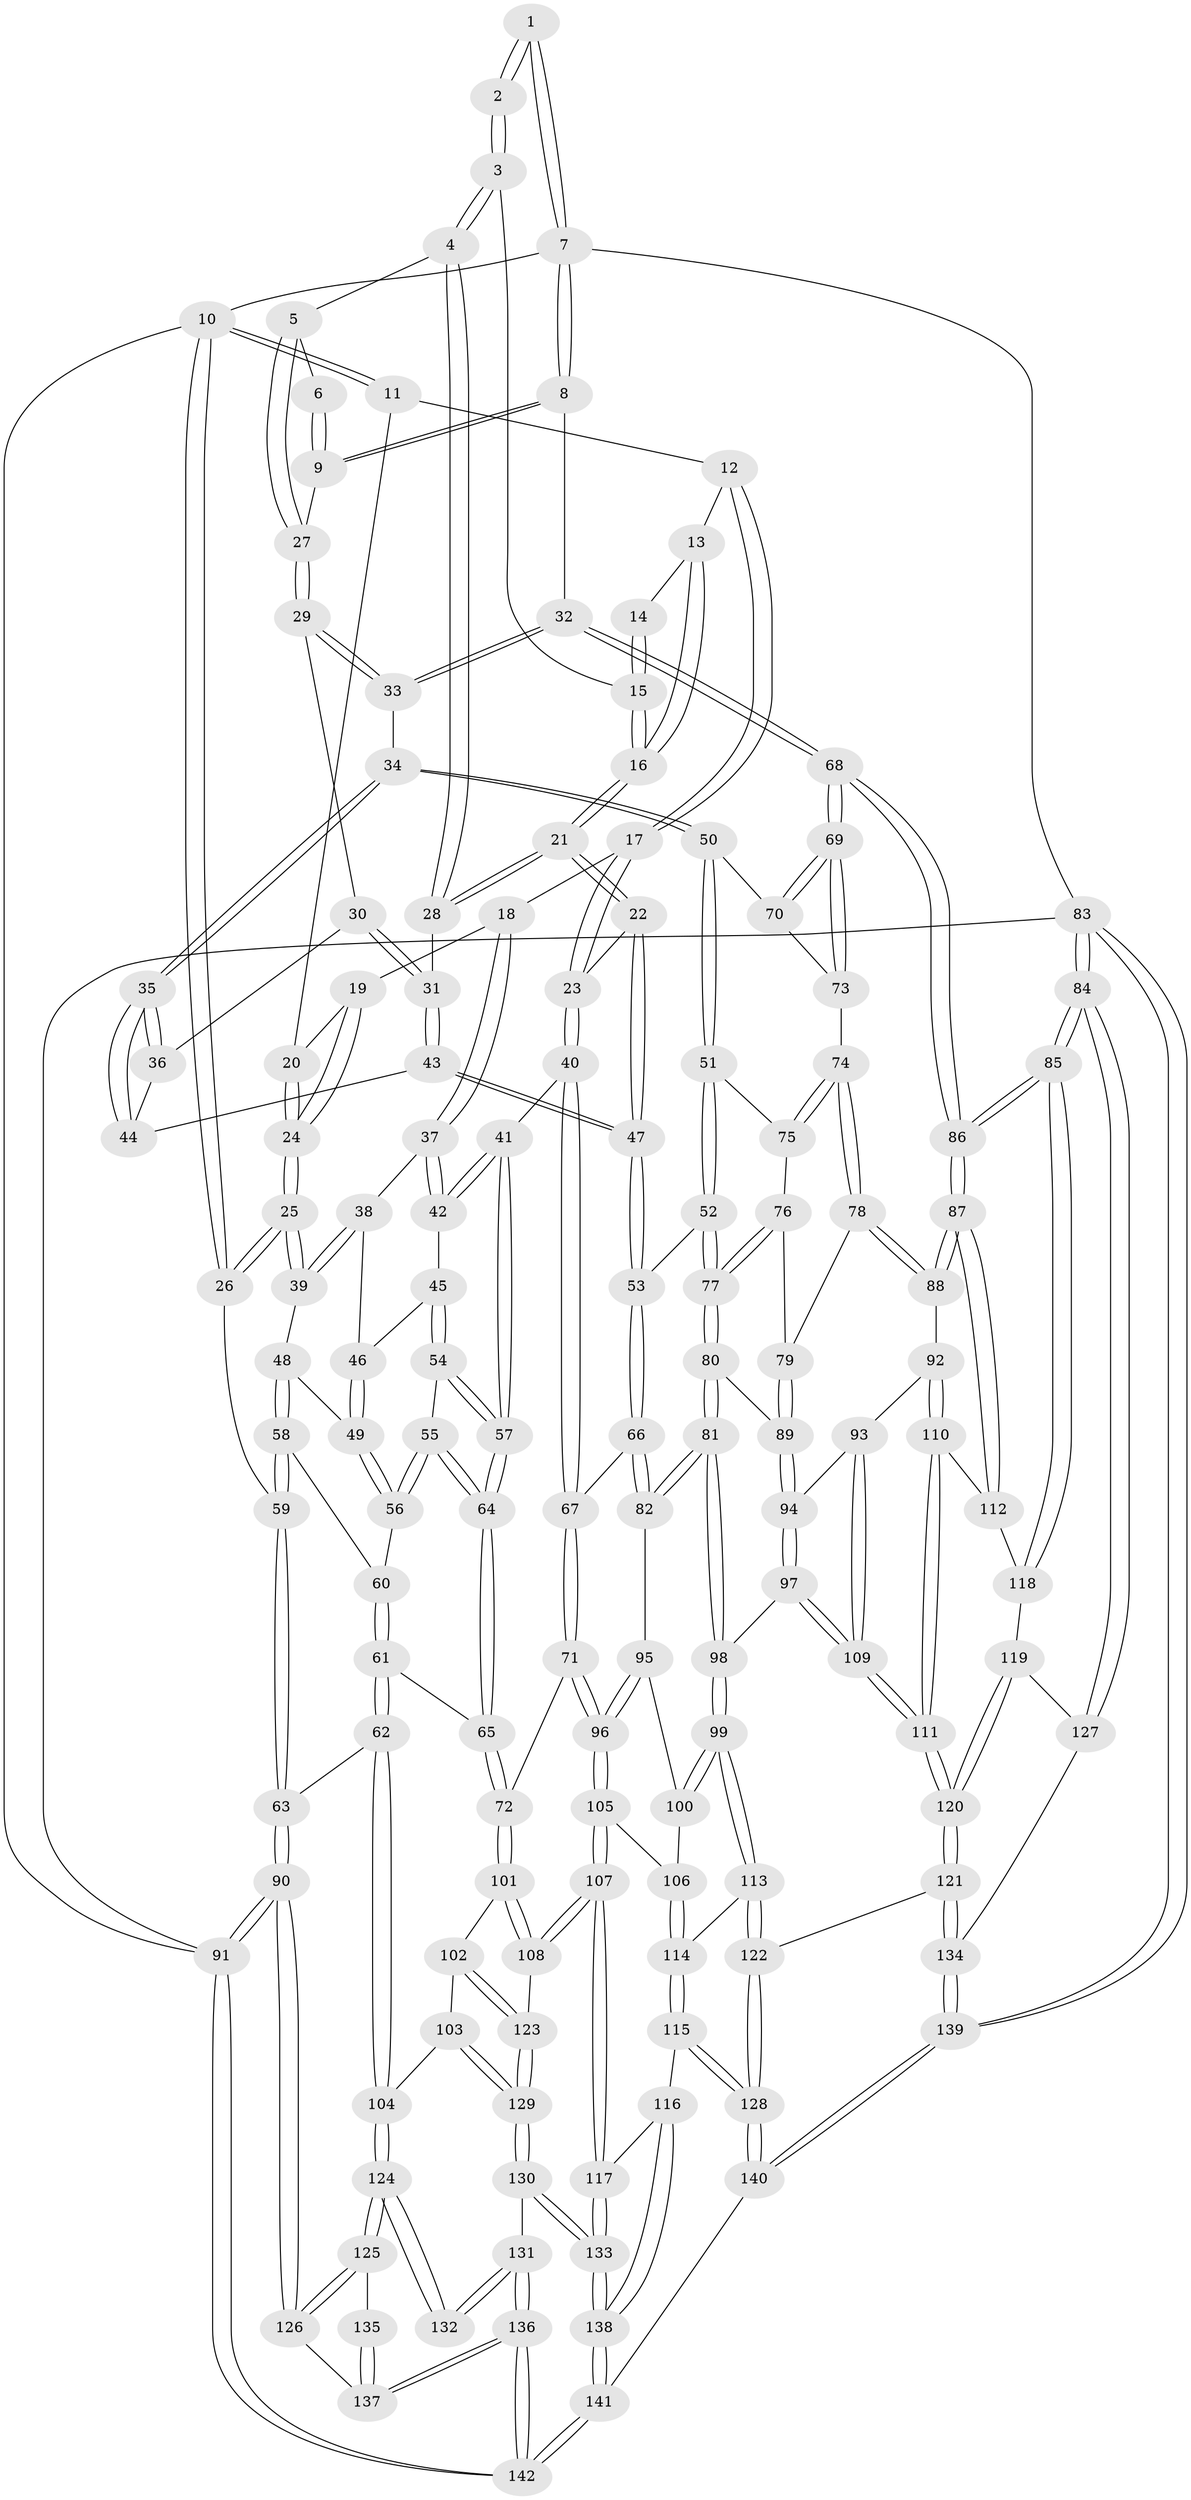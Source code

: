 // coarse degree distribution, {4: 0.4431818181818182, 3: 0.125, 6: 0.10227272727272728, 5: 0.32954545454545453}
// Generated by graph-tools (version 1.1) at 2025/42/03/06/25 10:42:32]
// undirected, 142 vertices, 352 edges
graph export_dot {
graph [start="1"]
  node [color=gray90,style=filled];
  1 [pos="+0.9977358103717562+0"];
  2 [pos="+0.6997003285946485+0"];
  3 [pos="+0.6940239317881991+0"];
  4 [pos="+0.7069055385400209+0.0046060568392902535"];
  5 [pos="+0.9062208120853911+0.04585709748059408"];
  6 [pos="+0.9870823365855184+0"];
  7 [pos="+1+0"];
  8 [pos="+1+0.18638694553240343"];
  9 [pos="+0.9766454703031741+0.09546454448107651"];
  10 [pos="+0+0"];
  11 [pos="+0.16114995665014042+0"];
  12 [pos="+0.2857371531908073+0"];
  13 [pos="+0.2883637476265568+0"];
  14 [pos="+0.49900659348426757+0"];
  15 [pos="+0.5126223185822965+0.05691061559691594"];
  16 [pos="+0.4976815963450753+0.0816919080049879"];
  17 [pos="+0.3160693176560647+0.07322856316726101"];
  18 [pos="+0.21487326297683024+0.1342540319270714"];
  19 [pos="+0.20299139902465427+0.12586927070251777"];
  20 [pos="+0.1732918426259595+0.07533506147954634"];
  21 [pos="+0.496885326324981+0.1590467943567588"];
  22 [pos="+0.4506904026054595+0.22133081626763465"];
  23 [pos="+0.44627192625779816+0.22291919804376067"];
  24 [pos="+0+0.09956538090384931"];
  25 [pos="+0+0.09584767399418835"];
  26 [pos="+0+0.0033406842896406197"];
  27 [pos="+0.9092129102253885+0.08962798221867273"];
  28 [pos="+0.7056700137963319+0.07364134040423327"];
  29 [pos="+0.8807579884173943+0.122859903843281"];
  30 [pos="+0.8785771150598649+0.12356515762805195"];
  31 [pos="+0.7135753469905396+0.08578848247378362"];
  32 [pos="+1+0.20102024190117238"];
  33 [pos="+0.970596888452419+0.22605917674435966"];
  34 [pos="+0.8663066285344292+0.3041145606802855"];
  35 [pos="+0.8557809120070138+0.2852907464246161"];
  36 [pos="+0.8714762251192979+0.1434136076314051"];
  37 [pos="+0.21329378094655888+0.13984459060371943"];
  38 [pos="+0.18347493983387372+0.16621945538576016"];
  39 [pos="+0.06139394998444227+0.2028486953098251"];
  40 [pos="+0.4145401453746225+0.26843771681418954"];
  41 [pos="+0.3993507297051687+0.273167442754388"];
  42 [pos="+0.2489952646789302+0.22764282745449155"];
  43 [pos="+0.7223223543614155+0.1909484265072257"];
  44 [pos="+0.7865520115129639+0.22310070540284155"];
  45 [pos="+0.213300805393594+0.24833335376809879"];
  46 [pos="+0.17908973926446486+0.24247984018989321"];
  47 [pos="+0.6499897854881668+0.30971562056306284"];
  48 [pos="+0.07760450181524947+0.22256886435724776"];
  49 [pos="+0.11973277266723892+0.2634226662684368"];
  50 [pos="+0.862526913948732+0.3295260047321285"];
  51 [pos="+0.8440559009699765+0.34978648160575465"];
  52 [pos="+0.6909067789348516+0.39735203602617686"];
  53 [pos="+0.6886852858171963+0.39652189503794333"];
  54 [pos="+0.21356197827116846+0.2553288259527025"];
  55 [pos="+0.17719769133277385+0.36435559532867273"];
  56 [pos="+0.12429292025607405+0.28498355095199734"];
  57 [pos="+0.27337183870119935+0.36567184480003634"];
  58 [pos="+0.04501078026476158+0.3417817570698951"];
  59 [pos="+0+0.3463960038422416"];
  60 [pos="+0.0581500874620526+0.34480462047215726"];
  61 [pos="+0.16293083508535666+0.4756547832818283"];
  62 [pos="+0.16124755499101048+0.4767152467855991"];
  63 [pos="+0+0.5283541348348644"];
  64 [pos="+0.20535479281343821+0.4318633318365215"];
  65 [pos="+0.19508597156244722+0.4638779020164585"];
  66 [pos="+0.6228705067452506+0.44430531393308803"];
  67 [pos="+0.4647795851953839+0.47110879001711947"];
  68 [pos="+1+0.41779794593428"];
  69 [pos="+1+0.4168372862437123"];
  70 [pos="+0.9161758483160691+0.3506404359961577"];
  71 [pos="+0.4251917525059153+0.5501854635217528"];
  72 [pos="+0.31823160926116695+0.5559965230702733"];
  73 [pos="+0.9431247679859971+0.4741295284423155"];
  74 [pos="+0.9148612943856645+0.4858373743005466"];
  75 [pos="+0.8773394833726372+0.44904837682797316"];
  76 [pos="+0.8206675227195331+0.486906561105146"];
  77 [pos="+0.7453783538850793+0.4985963289970719"];
  78 [pos="+0.9042676514747255+0.53324031729776"];
  79 [pos="+0.8719968754809074+0.5387232732852882"];
  80 [pos="+0.7477961661325498+0.5163633609068967"];
  81 [pos="+0.7125441273018331+0.6244852568889964"];
  82 [pos="+0.6204614700817954+0.5662697768985566"];
  83 [pos="+1+1"];
  84 [pos="+1+0.8154514972342087"];
  85 [pos="+1+0.682029859981964"];
  86 [pos="+1+0.6580910873473872"];
  87 [pos="+1+0.6407415857362205"];
  88 [pos="+0.9511188825253011+0.6136949754523783"];
  89 [pos="+0.8332843998908631+0.5577471951452221"];
  90 [pos="+0+0.8023202239944897"];
  91 [pos="+0+1"];
  92 [pos="+0.8997507689771007+0.644473156027718"];
  93 [pos="+0.8972003888703526+0.6442763207593903"];
  94 [pos="+0.8304952206697951+0.6237360249509862"];
  95 [pos="+0.6083419800339926+0.5722116409374365"];
  96 [pos="+0.45481788882978114+0.5928280945768741"];
  97 [pos="+0.7370385798740811+0.6609144894493623"];
  98 [pos="+0.7189185682574598+0.6548526756980959"];
  99 [pos="+0.6837383908618188+0.6856689115317477"];
  100 [pos="+0.5992648344056647+0.6246097473138029"];
  101 [pos="+0.29632582339922736+0.610681808127886"];
  102 [pos="+0.22119973058842984+0.6933023932604735"];
  103 [pos="+0.13692331902767718+0.7340762681190488"];
  104 [pos="+0.12281170354091898+0.7338555544726044"];
  105 [pos="+0.4662652502001495+0.6293128961575006"];
  106 [pos="+0.5258034263339678+0.6671375178659141"];
  107 [pos="+0.40548831431245586+0.7813467404775791"];
  108 [pos="+0.36031847632338937+0.7852070745659515"];
  109 [pos="+0.7968585663927169+0.7284084346570229"];
  110 [pos="+0.8949553827295479+0.7175812617299449"];
  111 [pos="+0.8186446404959379+0.7684450829816186"];
  112 [pos="+0.9083565728688477+0.7265197109902886"];
  113 [pos="+0.6400695869191024+0.736144219400767"];
  114 [pos="+0.6136869092103846+0.7506465107904101"];
  115 [pos="+0.5713704260611794+0.8572414765802476"];
  116 [pos="+0.5163219638089045+0.8498191005792798"];
  117 [pos="+0.4715582858746517+0.8409570453828693"];
  118 [pos="+0.9381737377471757+0.7612816235475147"];
  119 [pos="+0.916409418902264+0.8041413865648568"];
  120 [pos="+0.8190623526210453+0.8518139932292171"];
  121 [pos="+0.8189585995979423+0.8520617823707385"];
  122 [pos="+0.8081118081923886+0.8528431607140068"];
  123 [pos="+0.3583698961182197+0.7861222513117224"];
  124 [pos="+0.12024976417853209+0.735007556599397"];
  125 [pos="+0+0.778859265835318"];
  126 [pos="+0+0.8003509416445425"];
  127 [pos="+1+0.8423127145581222"];
  128 [pos="+0.6149024415589162+0.932215010773481"];
  129 [pos="+0.28938774330180367+0.8479408398707343"];
  130 [pos="+0.2824614595236979+0.8853787727014666"];
  131 [pos="+0.22163787749194014+0.9062517888568214"];
  132 [pos="+0.2044756540772288+0.9020325214485199"];
  133 [pos="+0.35508513626506094+1"];
  134 [pos="+0.862698267063293+0.9276984192386358"];
  135 [pos="+0.18438722373575833+0.9028145558230615"];
  136 [pos="+0.17226588961041212+1"];
  137 [pos="+0.1232103211380745+0.9509803142316311"];
  138 [pos="+0.37053706272381687+1"];
  139 [pos="+0.9689970802095723+1"];
  140 [pos="+0.6117721604182778+1"];
  141 [pos="+0.3758782546869475+1"];
  142 [pos="+0.21340833224214145+1"];
  1 -- 2;
  1 -- 2;
  1 -- 7;
  1 -- 7;
  2 -- 3;
  2 -- 3;
  3 -- 4;
  3 -- 4;
  3 -- 15;
  4 -- 5;
  4 -- 28;
  4 -- 28;
  5 -- 6;
  5 -- 27;
  5 -- 27;
  6 -- 9;
  6 -- 9;
  7 -- 8;
  7 -- 8;
  7 -- 10;
  7 -- 83;
  8 -- 9;
  8 -- 9;
  8 -- 32;
  9 -- 27;
  10 -- 11;
  10 -- 11;
  10 -- 26;
  10 -- 26;
  10 -- 91;
  11 -- 12;
  11 -- 20;
  12 -- 13;
  12 -- 17;
  12 -- 17;
  13 -- 14;
  13 -- 16;
  13 -- 16;
  14 -- 15;
  14 -- 15;
  15 -- 16;
  15 -- 16;
  16 -- 21;
  16 -- 21;
  17 -- 18;
  17 -- 23;
  17 -- 23;
  18 -- 19;
  18 -- 37;
  18 -- 37;
  19 -- 20;
  19 -- 24;
  19 -- 24;
  20 -- 24;
  20 -- 24;
  21 -- 22;
  21 -- 22;
  21 -- 28;
  21 -- 28;
  22 -- 23;
  22 -- 47;
  22 -- 47;
  23 -- 40;
  23 -- 40;
  24 -- 25;
  24 -- 25;
  25 -- 26;
  25 -- 26;
  25 -- 39;
  25 -- 39;
  26 -- 59;
  27 -- 29;
  27 -- 29;
  28 -- 31;
  29 -- 30;
  29 -- 33;
  29 -- 33;
  30 -- 31;
  30 -- 31;
  30 -- 36;
  31 -- 43;
  31 -- 43;
  32 -- 33;
  32 -- 33;
  32 -- 68;
  32 -- 68;
  33 -- 34;
  34 -- 35;
  34 -- 35;
  34 -- 50;
  34 -- 50;
  35 -- 36;
  35 -- 36;
  35 -- 44;
  35 -- 44;
  36 -- 44;
  37 -- 38;
  37 -- 42;
  37 -- 42;
  38 -- 39;
  38 -- 39;
  38 -- 46;
  39 -- 48;
  40 -- 41;
  40 -- 67;
  40 -- 67;
  41 -- 42;
  41 -- 42;
  41 -- 57;
  41 -- 57;
  42 -- 45;
  43 -- 44;
  43 -- 47;
  43 -- 47;
  45 -- 46;
  45 -- 54;
  45 -- 54;
  46 -- 49;
  46 -- 49;
  47 -- 53;
  47 -- 53;
  48 -- 49;
  48 -- 58;
  48 -- 58;
  49 -- 56;
  49 -- 56;
  50 -- 51;
  50 -- 51;
  50 -- 70;
  51 -- 52;
  51 -- 52;
  51 -- 75;
  52 -- 53;
  52 -- 77;
  52 -- 77;
  53 -- 66;
  53 -- 66;
  54 -- 55;
  54 -- 57;
  54 -- 57;
  55 -- 56;
  55 -- 56;
  55 -- 64;
  55 -- 64;
  56 -- 60;
  57 -- 64;
  57 -- 64;
  58 -- 59;
  58 -- 59;
  58 -- 60;
  59 -- 63;
  59 -- 63;
  60 -- 61;
  60 -- 61;
  61 -- 62;
  61 -- 62;
  61 -- 65;
  62 -- 63;
  62 -- 104;
  62 -- 104;
  63 -- 90;
  63 -- 90;
  64 -- 65;
  64 -- 65;
  65 -- 72;
  65 -- 72;
  66 -- 67;
  66 -- 82;
  66 -- 82;
  67 -- 71;
  67 -- 71;
  68 -- 69;
  68 -- 69;
  68 -- 86;
  68 -- 86;
  69 -- 70;
  69 -- 70;
  69 -- 73;
  69 -- 73;
  70 -- 73;
  71 -- 72;
  71 -- 96;
  71 -- 96;
  72 -- 101;
  72 -- 101;
  73 -- 74;
  74 -- 75;
  74 -- 75;
  74 -- 78;
  74 -- 78;
  75 -- 76;
  76 -- 77;
  76 -- 77;
  76 -- 79;
  77 -- 80;
  77 -- 80;
  78 -- 79;
  78 -- 88;
  78 -- 88;
  79 -- 89;
  79 -- 89;
  80 -- 81;
  80 -- 81;
  80 -- 89;
  81 -- 82;
  81 -- 82;
  81 -- 98;
  81 -- 98;
  82 -- 95;
  83 -- 84;
  83 -- 84;
  83 -- 139;
  83 -- 139;
  83 -- 91;
  84 -- 85;
  84 -- 85;
  84 -- 127;
  84 -- 127;
  85 -- 86;
  85 -- 86;
  85 -- 118;
  85 -- 118;
  86 -- 87;
  86 -- 87;
  87 -- 88;
  87 -- 88;
  87 -- 112;
  87 -- 112;
  88 -- 92;
  89 -- 94;
  89 -- 94;
  90 -- 91;
  90 -- 91;
  90 -- 126;
  90 -- 126;
  91 -- 142;
  91 -- 142;
  92 -- 93;
  92 -- 110;
  92 -- 110;
  93 -- 94;
  93 -- 109;
  93 -- 109;
  94 -- 97;
  94 -- 97;
  95 -- 96;
  95 -- 96;
  95 -- 100;
  96 -- 105;
  96 -- 105;
  97 -- 98;
  97 -- 109;
  97 -- 109;
  98 -- 99;
  98 -- 99;
  99 -- 100;
  99 -- 100;
  99 -- 113;
  99 -- 113;
  100 -- 106;
  101 -- 102;
  101 -- 108;
  101 -- 108;
  102 -- 103;
  102 -- 123;
  102 -- 123;
  103 -- 104;
  103 -- 129;
  103 -- 129;
  104 -- 124;
  104 -- 124;
  105 -- 106;
  105 -- 107;
  105 -- 107;
  106 -- 114;
  106 -- 114;
  107 -- 108;
  107 -- 108;
  107 -- 117;
  107 -- 117;
  108 -- 123;
  109 -- 111;
  109 -- 111;
  110 -- 111;
  110 -- 111;
  110 -- 112;
  111 -- 120;
  111 -- 120;
  112 -- 118;
  113 -- 114;
  113 -- 122;
  113 -- 122;
  114 -- 115;
  114 -- 115;
  115 -- 116;
  115 -- 128;
  115 -- 128;
  116 -- 117;
  116 -- 138;
  116 -- 138;
  117 -- 133;
  117 -- 133;
  118 -- 119;
  119 -- 120;
  119 -- 120;
  119 -- 127;
  120 -- 121;
  120 -- 121;
  121 -- 122;
  121 -- 134;
  121 -- 134;
  122 -- 128;
  122 -- 128;
  123 -- 129;
  123 -- 129;
  124 -- 125;
  124 -- 125;
  124 -- 132;
  124 -- 132;
  125 -- 126;
  125 -- 126;
  125 -- 135;
  126 -- 137;
  127 -- 134;
  128 -- 140;
  128 -- 140;
  129 -- 130;
  129 -- 130;
  130 -- 131;
  130 -- 133;
  130 -- 133;
  131 -- 132;
  131 -- 132;
  131 -- 136;
  131 -- 136;
  133 -- 138;
  133 -- 138;
  134 -- 139;
  134 -- 139;
  135 -- 137;
  135 -- 137;
  136 -- 137;
  136 -- 137;
  136 -- 142;
  136 -- 142;
  138 -- 141;
  138 -- 141;
  139 -- 140;
  139 -- 140;
  140 -- 141;
  141 -- 142;
  141 -- 142;
}
